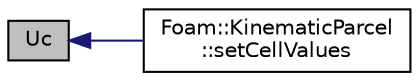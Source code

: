 digraph "Uc"
{
  bgcolor="transparent";
  edge [fontname="Helvetica",fontsize="10",labelfontname="Helvetica",labelfontsize="10"];
  node [fontname="Helvetica",fontsize="10",shape=record];
  rankdir="LR";
  Node1 [label="Uc",height=0.2,width=0.4,color="black", fillcolor="grey75", style="filled" fontcolor="black"];
  Node1 -> Node2 [dir="back",color="midnightblue",fontsize="10",style="solid",fontname="Helvetica"];
  Node2 [label="Foam::KinematicParcel\l::setCellValues",height=0.2,width=0.4,color="black",URL="$classFoam_1_1KinematicParcel.html#ab9947c318454c7c84f1d08de15d3b6a4",tooltip="Set cell values. "];
}
